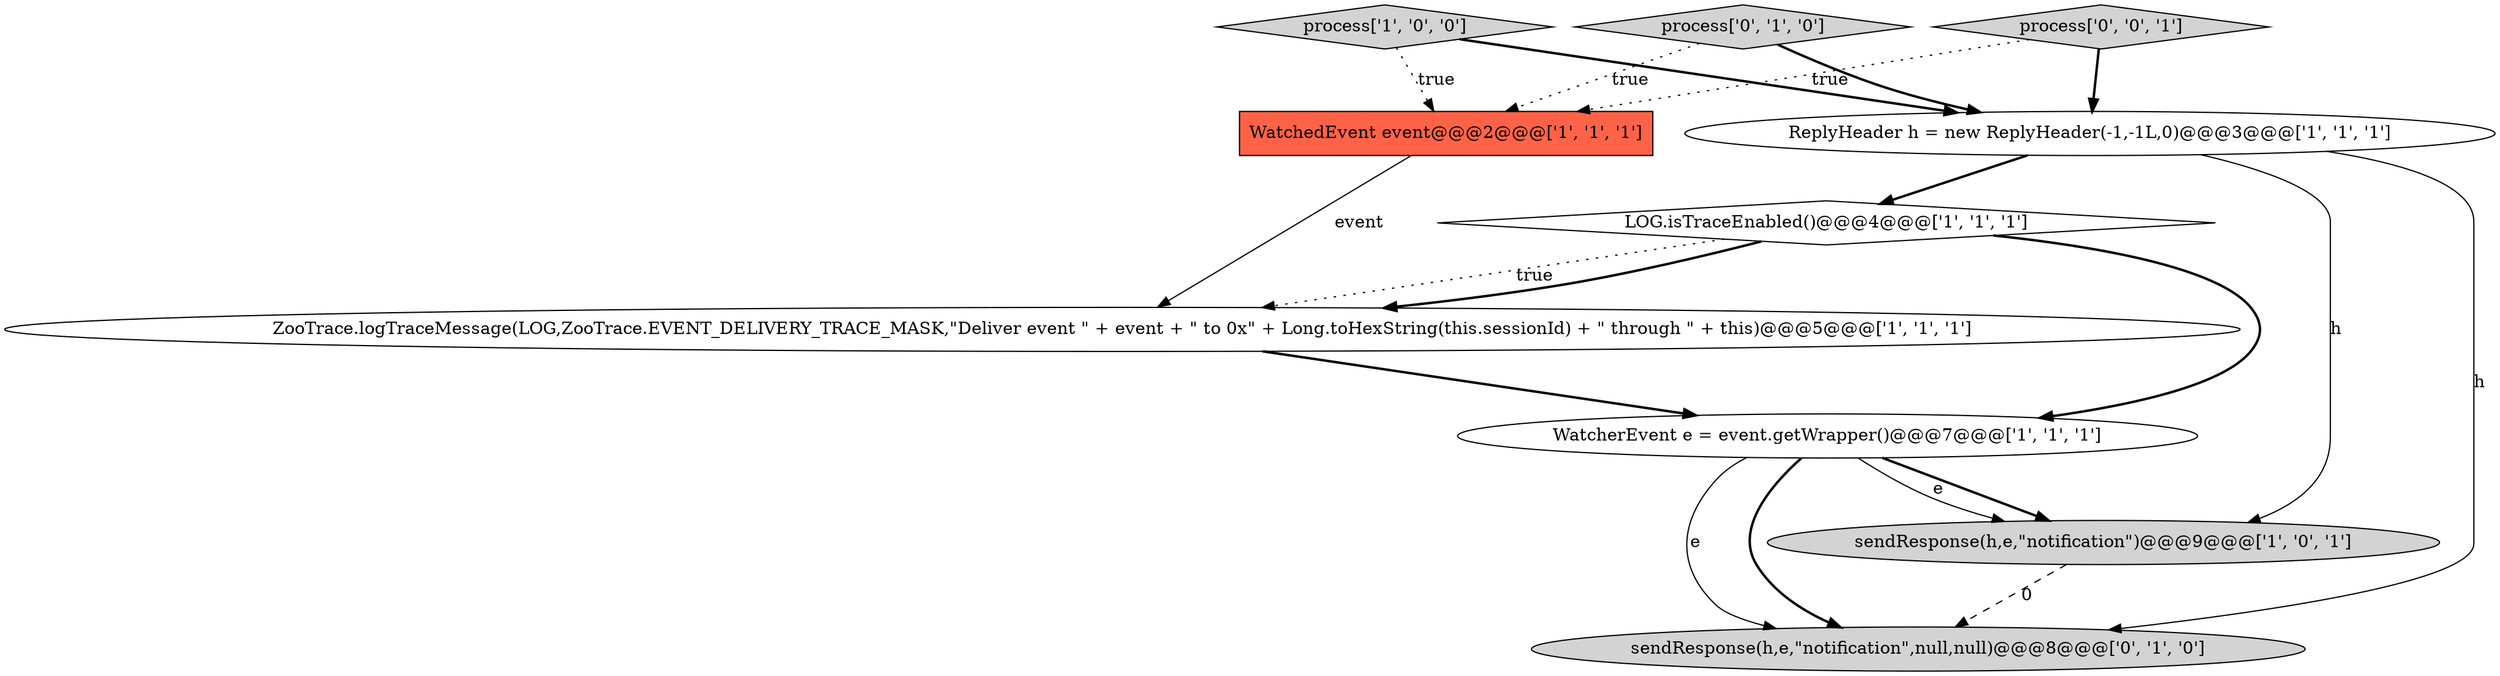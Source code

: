 digraph {
3 [style = filled, label = "WatcherEvent e = event.getWrapper()@@@7@@@['1', '1', '1']", fillcolor = white, shape = ellipse image = "AAA0AAABBB1BBB"];
9 [style = filled, label = "process['0', '0', '1']", fillcolor = lightgray, shape = diamond image = "AAA0AAABBB3BBB"];
7 [style = filled, label = "sendResponse(h,e,\"notification\",null,null)@@@8@@@['0', '1', '0']", fillcolor = lightgray, shape = ellipse image = "AAA1AAABBB2BBB"];
1 [style = filled, label = "process['1', '0', '0']", fillcolor = lightgray, shape = diamond image = "AAA0AAABBB1BBB"];
5 [style = filled, label = "WatchedEvent event@@@2@@@['1', '1', '1']", fillcolor = tomato, shape = box image = "AAA0AAABBB1BBB"];
4 [style = filled, label = "ZooTrace.logTraceMessage(LOG,ZooTrace.EVENT_DELIVERY_TRACE_MASK,\"Deliver event \" + event + \" to 0x\" + Long.toHexString(this.sessionId) + \" through \" + this)@@@5@@@['1', '1', '1']", fillcolor = white, shape = ellipse image = "AAA0AAABBB1BBB"];
6 [style = filled, label = "LOG.isTraceEnabled()@@@4@@@['1', '1', '1']", fillcolor = white, shape = diamond image = "AAA0AAABBB1BBB"];
2 [style = filled, label = "sendResponse(h,e,\"notification\")@@@9@@@['1', '0', '1']", fillcolor = lightgray, shape = ellipse image = "AAA0AAABBB1BBB"];
0 [style = filled, label = "ReplyHeader h = new ReplyHeader(-1,-1L,0)@@@3@@@['1', '1', '1']", fillcolor = white, shape = ellipse image = "AAA0AAABBB1BBB"];
8 [style = filled, label = "process['0', '1', '0']", fillcolor = lightgray, shape = diamond image = "AAA0AAABBB2BBB"];
0->6 [style = bold, label=""];
2->7 [style = dashed, label="0"];
6->4 [style = dotted, label="true"];
0->7 [style = solid, label="h"];
9->0 [style = bold, label=""];
1->5 [style = dotted, label="true"];
3->7 [style = solid, label="e"];
6->4 [style = bold, label=""];
4->3 [style = bold, label=""];
3->7 [style = bold, label=""];
6->3 [style = bold, label=""];
8->0 [style = bold, label=""];
3->2 [style = bold, label=""];
9->5 [style = dotted, label="true"];
5->4 [style = solid, label="event"];
0->2 [style = solid, label="h"];
1->0 [style = bold, label=""];
8->5 [style = dotted, label="true"];
3->2 [style = solid, label="e"];
}
